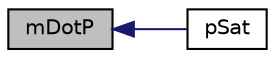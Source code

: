 digraph "mDotP"
{
  bgcolor="transparent";
  edge [fontname="Helvetica",fontsize="10",labelfontname="Helvetica",labelfontsize="10"];
  node [fontname="Helvetica",fontsize="10",shape=record];
  rankdir="LR";
  Node26 [label="mDotP",height=0.2,width=0.4,color="black", fillcolor="grey75", style="filled", fontcolor="black"];
  Node26 -> Node27 [dir="back",color="midnightblue",fontsize="10",style="solid",fontname="Helvetica"];
  Node27 [label="pSat",height=0.2,width=0.4,color="black",URL="$a33077.html#a85c8366cc9dbe177cbff57ddb7bc1d04",tooltip="Return const-access to the saturation vapour pressure. "];
}
